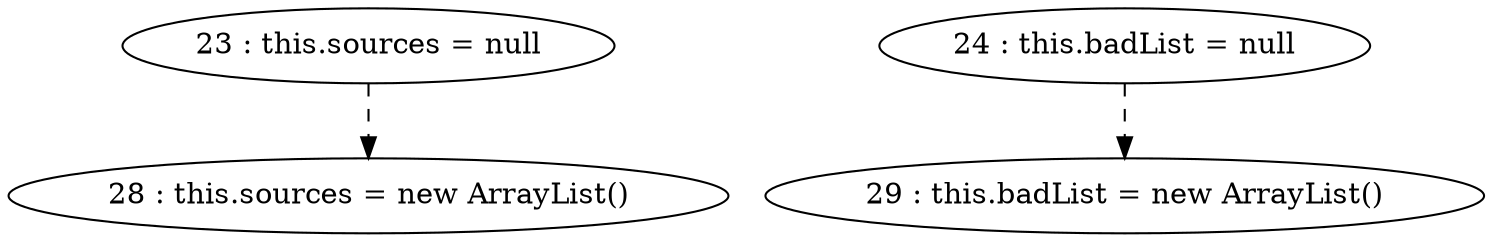 digraph G {
"23 : this.sources = null"
"23 : this.sources = null" -> "28 : this.sources = new ArrayList()" [style=dashed]
"24 : this.badList = null"
"24 : this.badList = null" -> "29 : this.badList = new ArrayList()" [style=dashed]
"28 : this.sources = new ArrayList()"
"29 : this.badList = new ArrayList()"
}